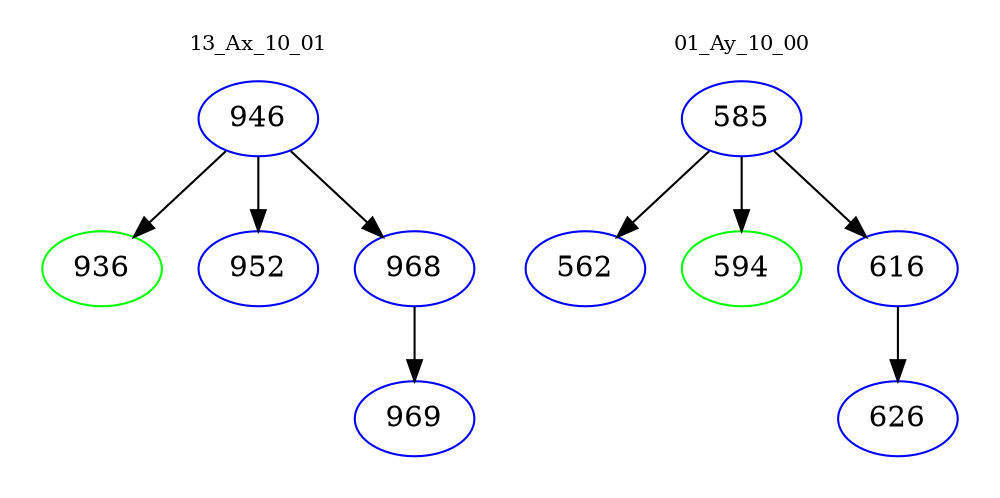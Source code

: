 digraph{
subgraph cluster_0 {
color = white
label = "13_Ax_10_01";
fontsize=10;
T0_946 [label="946", color="blue"]
T0_946 -> T0_936 [color="black"]
T0_936 [label="936", color="green"]
T0_946 -> T0_952 [color="black"]
T0_952 [label="952", color="blue"]
T0_946 -> T0_968 [color="black"]
T0_968 [label="968", color="blue"]
T0_968 -> T0_969 [color="black"]
T0_969 [label="969", color="blue"]
}
subgraph cluster_1 {
color = white
label = "01_Ay_10_00";
fontsize=10;
T1_585 [label="585", color="blue"]
T1_585 -> T1_562 [color="black"]
T1_562 [label="562", color="blue"]
T1_585 -> T1_594 [color="black"]
T1_594 [label="594", color="green"]
T1_585 -> T1_616 [color="black"]
T1_616 [label="616", color="blue"]
T1_616 -> T1_626 [color="black"]
T1_626 [label="626", color="blue"]
}
}
